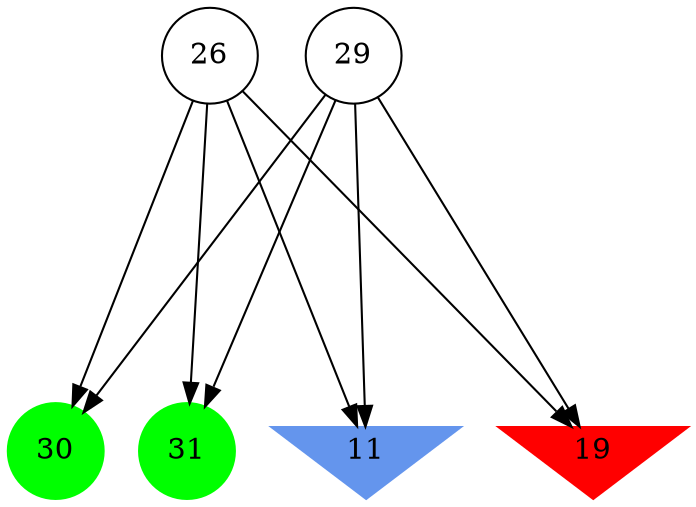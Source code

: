digraph brain {
	ranksep=2.0;
	11 [shape=invtriangle,style=filled,color=cornflowerblue];
	19 [shape=invtriangle,style=filled,color=red];
	26 [shape=circle,color=black];
	29 [shape=circle,color=black];
	30 [shape=circle,style=filled,color=green];
	31 [shape=circle,style=filled,color=green];
	29	->	19;
	29	->	30;
	29	->	31;
	29	->	11;
	26	->	19;
	26	->	30;
	26	->	31;
	26	->	11;
	{ rank=same; 11; 19; }
	{ rank=same; 26; 29; }
	{ rank=same; 30; 31; }
}

